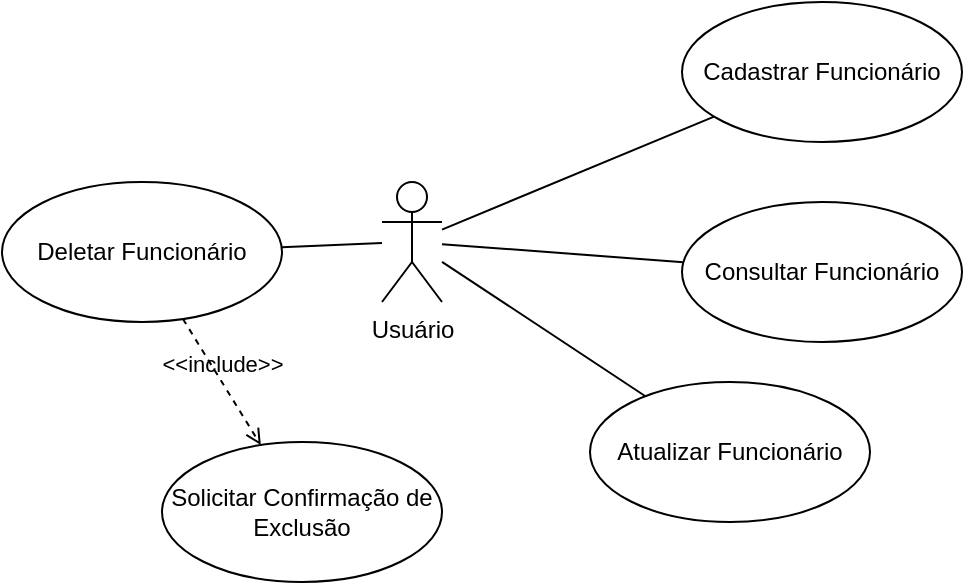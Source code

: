 <mxfile version="24.8.3">
  <diagram name="Página-1" id="q8m7zb49M2XE0z0_L3MB">
    <mxGraphModel dx="819" dy="441" grid="1" gridSize="10" guides="1" tooltips="1" connect="1" arrows="1" fold="1" page="1" pageScale="1" pageWidth="827" pageHeight="1169" math="0" shadow="0">
      <root>
        <mxCell id="0" />
        <mxCell id="1" parent="0" />
        <mxCell id="vpod1VZVkbNUAeflvMq5-1" value="Usuário" style="shape=umlActor;verticalLabelPosition=bottom;verticalAlign=top;html=1;outlineConnect=0;" vertex="1" parent="1">
          <mxGeometry x="240" y="270" width="30" height="60" as="geometry" />
        </mxCell>
        <mxCell id="vpod1VZVkbNUAeflvMq5-10" style="rounded=0;orthogonalLoop=1;jettySize=auto;html=1;endArrow=none;endFill=0;" edge="1" parent="1" source="vpod1VZVkbNUAeflvMq5-2" target="vpod1VZVkbNUAeflvMq5-1">
          <mxGeometry relative="1" as="geometry" />
        </mxCell>
        <mxCell id="vpod1VZVkbNUAeflvMq5-2" value="Cadastrar Funcionário" style="ellipse;whiteSpace=wrap;html=1;" vertex="1" parent="1">
          <mxGeometry x="390" y="180" width="140" height="70" as="geometry" />
        </mxCell>
        <mxCell id="vpod1VZVkbNUAeflvMq5-9" style="rounded=0;orthogonalLoop=1;jettySize=auto;html=1;endArrow=none;endFill=0;" edge="1" parent="1" source="vpod1VZVkbNUAeflvMq5-3" target="vpod1VZVkbNUAeflvMq5-1">
          <mxGeometry relative="1" as="geometry" />
        </mxCell>
        <mxCell id="vpod1VZVkbNUAeflvMq5-3" value="Consultar Funcionário" style="ellipse;whiteSpace=wrap;html=1;" vertex="1" parent="1">
          <mxGeometry x="390" y="280" width="140" height="70" as="geometry" />
        </mxCell>
        <mxCell id="vpod1VZVkbNUAeflvMq5-8" style="rounded=0;orthogonalLoop=1;jettySize=auto;html=1;endArrow=none;endFill=0;" edge="1" parent="1" source="vpod1VZVkbNUAeflvMq5-4" target="vpod1VZVkbNUAeflvMq5-1">
          <mxGeometry relative="1" as="geometry" />
        </mxCell>
        <mxCell id="vpod1VZVkbNUAeflvMq5-4" value="Atualizar Funcionário" style="ellipse;whiteSpace=wrap;html=1;" vertex="1" parent="1">
          <mxGeometry x="344" y="370" width="140" height="70" as="geometry" />
        </mxCell>
        <mxCell id="vpod1VZVkbNUAeflvMq5-7" style="rounded=0;orthogonalLoop=1;jettySize=auto;html=1;endArrow=none;endFill=0;" edge="1" parent="1" source="vpod1VZVkbNUAeflvMq5-5" target="vpod1VZVkbNUAeflvMq5-1">
          <mxGeometry relative="1" as="geometry" />
        </mxCell>
        <mxCell id="vpod1VZVkbNUAeflvMq5-5" value="Deletar Funcionário" style="ellipse;whiteSpace=wrap;html=1;" vertex="1" parent="1">
          <mxGeometry x="50" y="270" width="140" height="70" as="geometry" />
        </mxCell>
        <mxCell id="vpod1VZVkbNUAeflvMq5-6" value="Solicitar Confirmação de Exclusão" style="ellipse;whiteSpace=wrap;html=1;" vertex="1" parent="1">
          <mxGeometry x="130" y="400" width="140" height="70" as="geometry" />
        </mxCell>
        <mxCell id="vpod1VZVkbNUAeflvMq5-11" value="&amp;lt;&amp;lt;include&amp;gt;&amp;gt;" style="edgeStyle=none;html=1;endArrow=open;verticalAlign=bottom;dashed=1;labelBackgroundColor=none;rounded=0;" edge="1" parent="1" source="vpod1VZVkbNUAeflvMq5-5" target="vpod1VZVkbNUAeflvMq5-6">
          <mxGeometry width="160" relative="1" as="geometry">
            <mxPoint x="80" y="370" as="sourcePoint" />
            <mxPoint x="240" y="370" as="targetPoint" />
          </mxGeometry>
        </mxCell>
      </root>
    </mxGraphModel>
  </diagram>
</mxfile>
